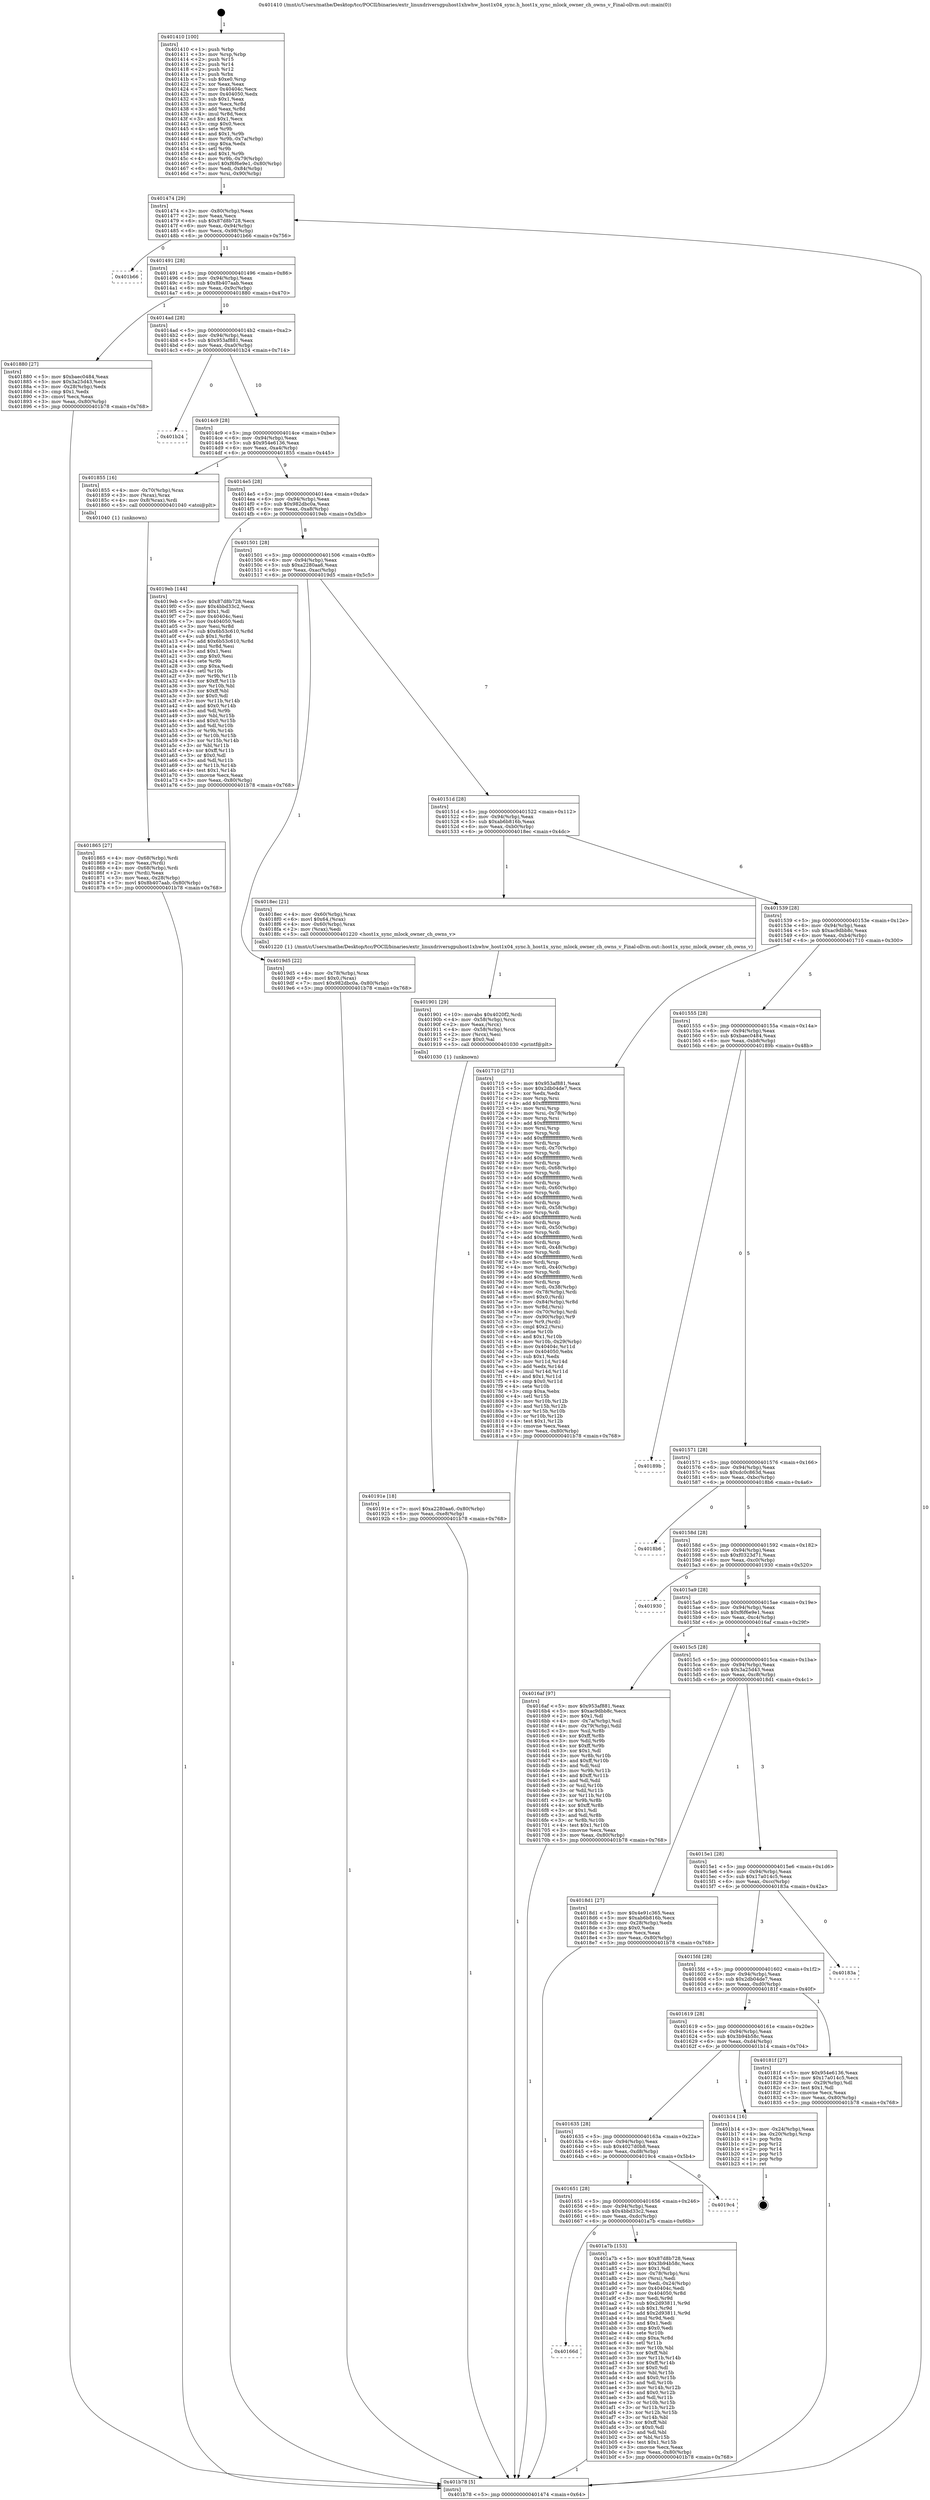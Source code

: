 digraph "0x401410" {
  label = "0x401410 (/mnt/c/Users/mathe/Desktop/tcc/POCII/binaries/extr_linuxdriversgpuhost1xhwhw_host1x04_sync.h_host1x_sync_mlock_owner_ch_owns_v_Final-ollvm.out::main(0))"
  labelloc = "t"
  node[shape=record]

  Entry [label="",width=0.3,height=0.3,shape=circle,fillcolor=black,style=filled]
  "0x401474" [label="{
     0x401474 [29]\l
     | [instrs]\l
     &nbsp;&nbsp;0x401474 \<+3\>: mov -0x80(%rbp),%eax\l
     &nbsp;&nbsp;0x401477 \<+2\>: mov %eax,%ecx\l
     &nbsp;&nbsp;0x401479 \<+6\>: sub $0x87d8b728,%ecx\l
     &nbsp;&nbsp;0x40147f \<+6\>: mov %eax,-0x94(%rbp)\l
     &nbsp;&nbsp;0x401485 \<+6\>: mov %ecx,-0x98(%rbp)\l
     &nbsp;&nbsp;0x40148b \<+6\>: je 0000000000401b66 \<main+0x756\>\l
  }"]
  "0x401b66" [label="{
     0x401b66\l
  }", style=dashed]
  "0x401491" [label="{
     0x401491 [28]\l
     | [instrs]\l
     &nbsp;&nbsp;0x401491 \<+5\>: jmp 0000000000401496 \<main+0x86\>\l
     &nbsp;&nbsp;0x401496 \<+6\>: mov -0x94(%rbp),%eax\l
     &nbsp;&nbsp;0x40149c \<+5\>: sub $0x8b407aab,%eax\l
     &nbsp;&nbsp;0x4014a1 \<+6\>: mov %eax,-0x9c(%rbp)\l
     &nbsp;&nbsp;0x4014a7 \<+6\>: je 0000000000401880 \<main+0x470\>\l
  }"]
  Exit [label="",width=0.3,height=0.3,shape=circle,fillcolor=black,style=filled,peripheries=2]
  "0x401880" [label="{
     0x401880 [27]\l
     | [instrs]\l
     &nbsp;&nbsp;0x401880 \<+5\>: mov $0xbaec0484,%eax\l
     &nbsp;&nbsp;0x401885 \<+5\>: mov $0x3a25d43,%ecx\l
     &nbsp;&nbsp;0x40188a \<+3\>: mov -0x28(%rbp),%edx\l
     &nbsp;&nbsp;0x40188d \<+3\>: cmp $0x1,%edx\l
     &nbsp;&nbsp;0x401890 \<+3\>: cmovl %ecx,%eax\l
     &nbsp;&nbsp;0x401893 \<+3\>: mov %eax,-0x80(%rbp)\l
     &nbsp;&nbsp;0x401896 \<+5\>: jmp 0000000000401b78 \<main+0x768\>\l
  }"]
  "0x4014ad" [label="{
     0x4014ad [28]\l
     | [instrs]\l
     &nbsp;&nbsp;0x4014ad \<+5\>: jmp 00000000004014b2 \<main+0xa2\>\l
     &nbsp;&nbsp;0x4014b2 \<+6\>: mov -0x94(%rbp),%eax\l
     &nbsp;&nbsp;0x4014b8 \<+5\>: sub $0x953af881,%eax\l
     &nbsp;&nbsp;0x4014bd \<+6\>: mov %eax,-0xa0(%rbp)\l
     &nbsp;&nbsp;0x4014c3 \<+6\>: je 0000000000401b24 \<main+0x714\>\l
  }"]
  "0x40166d" [label="{
     0x40166d\l
  }", style=dashed]
  "0x401b24" [label="{
     0x401b24\l
  }", style=dashed]
  "0x4014c9" [label="{
     0x4014c9 [28]\l
     | [instrs]\l
     &nbsp;&nbsp;0x4014c9 \<+5\>: jmp 00000000004014ce \<main+0xbe\>\l
     &nbsp;&nbsp;0x4014ce \<+6\>: mov -0x94(%rbp),%eax\l
     &nbsp;&nbsp;0x4014d4 \<+5\>: sub $0x954e6136,%eax\l
     &nbsp;&nbsp;0x4014d9 \<+6\>: mov %eax,-0xa4(%rbp)\l
     &nbsp;&nbsp;0x4014df \<+6\>: je 0000000000401855 \<main+0x445\>\l
  }"]
  "0x401a7b" [label="{
     0x401a7b [153]\l
     | [instrs]\l
     &nbsp;&nbsp;0x401a7b \<+5\>: mov $0x87d8b728,%eax\l
     &nbsp;&nbsp;0x401a80 \<+5\>: mov $0x3b94b58c,%ecx\l
     &nbsp;&nbsp;0x401a85 \<+2\>: mov $0x1,%dl\l
     &nbsp;&nbsp;0x401a87 \<+4\>: mov -0x78(%rbp),%rsi\l
     &nbsp;&nbsp;0x401a8b \<+2\>: mov (%rsi),%edi\l
     &nbsp;&nbsp;0x401a8d \<+3\>: mov %edi,-0x24(%rbp)\l
     &nbsp;&nbsp;0x401a90 \<+7\>: mov 0x40404c,%edi\l
     &nbsp;&nbsp;0x401a97 \<+8\>: mov 0x404050,%r8d\l
     &nbsp;&nbsp;0x401a9f \<+3\>: mov %edi,%r9d\l
     &nbsp;&nbsp;0x401aa2 \<+7\>: sub $0x2d93811,%r9d\l
     &nbsp;&nbsp;0x401aa9 \<+4\>: sub $0x1,%r9d\l
     &nbsp;&nbsp;0x401aad \<+7\>: add $0x2d93811,%r9d\l
     &nbsp;&nbsp;0x401ab4 \<+4\>: imul %r9d,%edi\l
     &nbsp;&nbsp;0x401ab8 \<+3\>: and $0x1,%edi\l
     &nbsp;&nbsp;0x401abb \<+3\>: cmp $0x0,%edi\l
     &nbsp;&nbsp;0x401abe \<+4\>: sete %r10b\l
     &nbsp;&nbsp;0x401ac2 \<+4\>: cmp $0xa,%r8d\l
     &nbsp;&nbsp;0x401ac6 \<+4\>: setl %r11b\l
     &nbsp;&nbsp;0x401aca \<+3\>: mov %r10b,%bl\l
     &nbsp;&nbsp;0x401acd \<+3\>: xor $0xff,%bl\l
     &nbsp;&nbsp;0x401ad0 \<+3\>: mov %r11b,%r14b\l
     &nbsp;&nbsp;0x401ad3 \<+4\>: xor $0xff,%r14b\l
     &nbsp;&nbsp;0x401ad7 \<+3\>: xor $0x0,%dl\l
     &nbsp;&nbsp;0x401ada \<+3\>: mov %bl,%r15b\l
     &nbsp;&nbsp;0x401add \<+4\>: and $0x0,%r15b\l
     &nbsp;&nbsp;0x401ae1 \<+3\>: and %dl,%r10b\l
     &nbsp;&nbsp;0x401ae4 \<+3\>: mov %r14b,%r12b\l
     &nbsp;&nbsp;0x401ae7 \<+4\>: and $0x0,%r12b\l
     &nbsp;&nbsp;0x401aeb \<+3\>: and %dl,%r11b\l
     &nbsp;&nbsp;0x401aee \<+3\>: or %r10b,%r15b\l
     &nbsp;&nbsp;0x401af1 \<+3\>: or %r11b,%r12b\l
     &nbsp;&nbsp;0x401af4 \<+3\>: xor %r12b,%r15b\l
     &nbsp;&nbsp;0x401af7 \<+3\>: or %r14b,%bl\l
     &nbsp;&nbsp;0x401afa \<+3\>: xor $0xff,%bl\l
     &nbsp;&nbsp;0x401afd \<+3\>: or $0x0,%dl\l
     &nbsp;&nbsp;0x401b00 \<+2\>: and %dl,%bl\l
     &nbsp;&nbsp;0x401b02 \<+3\>: or %bl,%r15b\l
     &nbsp;&nbsp;0x401b05 \<+4\>: test $0x1,%r15b\l
     &nbsp;&nbsp;0x401b09 \<+3\>: cmovne %ecx,%eax\l
     &nbsp;&nbsp;0x401b0c \<+3\>: mov %eax,-0x80(%rbp)\l
     &nbsp;&nbsp;0x401b0f \<+5\>: jmp 0000000000401b78 \<main+0x768\>\l
  }"]
  "0x401855" [label="{
     0x401855 [16]\l
     | [instrs]\l
     &nbsp;&nbsp;0x401855 \<+4\>: mov -0x70(%rbp),%rax\l
     &nbsp;&nbsp;0x401859 \<+3\>: mov (%rax),%rax\l
     &nbsp;&nbsp;0x40185c \<+4\>: mov 0x8(%rax),%rdi\l
     &nbsp;&nbsp;0x401860 \<+5\>: call 0000000000401040 \<atoi@plt\>\l
     | [calls]\l
     &nbsp;&nbsp;0x401040 \{1\} (unknown)\l
  }"]
  "0x4014e5" [label="{
     0x4014e5 [28]\l
     | [instrs]\l
     &nbsp;&nbsp;0x4014e5 \<+5\>: jmp 00000000004014ea \<main+0xda\>\l
     &nbsp;&nbsp;0x4014ea \<+6\>: mov -0x94(%rbp),%eax\l
     &nbsp;&nbsp;0x4014f0 \<+5\>: sub $0x982dbc0a,%eax\l
     &nbsp;&nbsp;0x4014f5 \<+6\>: mov %eax,-0xa8(%rbp)\l
     &nbsp;&nbsp;0x4014fb \<+6\>: je 00000000004019eb \<main+0x5db\>\l
  }"]
  "0x401651" [label="{
     0x401651 [28]\l
     | [instrs]\l
     &nbsp;&nbsp;0x401651 \<+5\>: jmp 0000000000401656 \<main+0x246\>\l
     &nbsp;&nbsp;0x401656 \<+6\>: mov -0x94(%rbp),%eax\l
     &nbsp;&nbsp;0x40165c \<+5\>: sub $0x4bbd33c2,%eax\l
     &nbsp;&nbsp;0x401661 \<+6\>: mov %eax,-0xdc(%rbp)\l
     &nbsp;&nbsp;0x401667 \<+6\>: je 0000000000401a7b \<main+0x66b\>\l
  }"]
  "0x4019eb" [label="{
     0x4019eb [144]\l
     | [instrs]\l
     &nbsp;&nbsp;0x4019eb \<+5\>: mov $0x87d8b728,%eax\l
     &nbsp;&nbsp;0x4019f0 \<+5\>: mov $0x4bbd33c2,%ecx\l
     &nbsp;&nbsp;0x4019f5 \<+2\>: mov $0x1,%dl\l
     &nbsp;&nbsp;0x4019f7 \<+7\>: mov 0x40404c,%esi\l
     &nbsp;&nbsp;0x4019fe \<+7\>: mov 0x404050,%edi\l
     &nbsp;&nbsp;0x401a05 \<+3\>: mov %esi,%r8d\l
     &nbsp;&nbsp;0x401a08 \<+7\>: sub $0x6b53c610,%r8d\l
     &nbsp;&nbsp;0x401a0f \<+4\>: sub $0x1,%r8d\l
     &nbsp;&nbsp;0x401a13 \<+7\>: add $0x6b53c610,%r8d\l
     &nbsp;&nbsp;0x401a1a \<+4\>: imul %r8d,%esi\l
     &nbsp;&nbsp;0x401a1e \<+3\>: and $0x1,%esi\l
     &nbsp;&nbsp;0x401a21 \<+3\>: cmp $0x0,%esi\l
     &nbsp;&nbsp;0x401a24 \<+4\>: sete %r9b\l
     &nbsp;&nbsp;0x401a28 \<+3\>: cmp $0xa,%edi\l
     &nbsp;&nbsp;0x401a2b \<+4\>: setl %r10b\l
     &nbsp;&nbsp;0x401a2f \<+3\>: mov %r9b,%r11b\l
     &nbsp;&nbsp;0x401a32 \<+4\>: xor $0xff,%r11b\l
     &nbsp;&nbsp;0x401a36 \<+3\>: mov %r10b,%bl\l
     &nbsp;&nbsp;0x401a39 \<+3\>: xor $0xff,%bl\l
     &nbsp;&nbsp;0x401a3c \<+3\>: xor $0x0,%dl\l
     &nbsp;&nbsp;0x401a3f \<+3\>: mov %r11b,%r14b\l
     &nbsp;&nbsp;0x401a42 \<+4\>: and $0x0,%r14b\l
     &nbsp;&nbsp;0x401a46 \<+3\>: and %dl,%r9b\l
     &nbsp;&nbsp;0x401a49 \<+3\>: mov %bl,%r15b\l
     &nbsp;&nbsp;0x401a4c \<+4\>: and $0x0,%r15b\l
     &nbsp;&nbsp;0x401a50 \<+3\>: and %dl,%r10b\l
     &nbsp;&nbsp;0x401a53 \<+3\>: or %r9b,%r14b\l
     &nbsp;&nbsp;0x401a56 \<+3\>: or %r10b,%r15b\l
     &nbsp;&nbsp;0x401a59 \<+3\>: xor %r15b,%r14b\l
     &nbsp;&nbsp;0x401a5c \<+3\>: or %bl,%r11b\l
     &nbsp;&nbsp;0x401a5f \<+4\>: xor $0xff,%r11b\l
     &nbsp;&nbsp;0x401a63 \<+3\>: or $0x0,%dl\l
     &nbsp;&nbsp;0x401a66 \<+3\>: and %dl,%r11b\l
     &nbsp;&nbsp;0x401a69 \<+3\>: or %r11b,%r14b\l
     &nbsp;&nbsp;0x401a6c \<+4\>: test $0x1,%r14b\l
     &nbsp;&nbsp;0x401a70 \<+3\>: cmovne %ecx,%eax\l
     &nbsp;&nbsp;0x401a73 \<+3\>: mov %eax,-0x80(%rbp)\l
     &nbsp;&nbsp;0x401a76 \<+5\>: jmp 0000000000401b78 \<main+0x768\>\l
  }"]
  "0x401501" [label="{
     0x401501 [28]\l
     | [instrs]\l
     &nbsp;&nbsp;0x401501 \<+5\>: jmp 0000000000401506 \<main+0xf6\>\l
     &nbsp;&nbsp;0x401506 \<+6\>: mov -0x94(%rbp),%eax\l
     &nbsp;&nbsp;0x40150c \<+5\>: sub $0xa2280aa6,%eax\l
     &nbsp;&nbsp;0x401511 \<+6\>: mov %eax,-0xac(%rbp)\l
     &nbsp;&nbsp;0x401517 \<+6\>: je 00000000004019d5 \<main+0x5c5\>\l
  }"]
  "0x4019c4" [label="{
     0x4019c4\l
  }", style=dashed]
  "0x4019d5" [label="{
     0x4019d5 [22]\l
     | [instrs]\l
     &nbsp;&nbsp;0x4019d5 \<+4\>: mov -0x78(%rbp),%rax\l
     &nbsp;&nbsp;0x4019d9 \<+6\>: movl $0x0,(%rax)\l
     &nbsp;&nbsp;0x4019df \<+7\>: movl $0x982dbc0a,-0x80(%rbp)\l
     &nbsp;&nbsp;0x4019e6 \<+5\>: jmp 0000000000401b78 \<main+0x768\>\l
  }"]
  "0x40151d" [label="{
     0x40151d [28]\l
     | [instrs]\l
     &nbsp;&nbsp;0x40151d \<+5\>: jmp 0000000000401522 \<main+0x112\>\l
     &nbsp;&nbsp;0x401522 \<+6\>: mov -0x94(%rbp),%eax\l
     &nbsp;&nbsp;0x401528 \<+5\>: sub $0xab6b816b,%eax\l
     &nbsp;&nbsp;0x40152d \<+6\>: mov %eax,-0xb0(%rbp)\l
     &nbsp;&nbsp;0x401533 \<+6\>: je 00000000004018ec \<main+0x4dc\>\l
  }"]
  "0x401635" [label="{
     0x401635 [28]\l
     | [instrs]\l
     &nbsp;&nbsp;0x401635 \<+5\>: jmp 000000000040163a \<main+0x22a\>\l
     &nbsp;&nbsp;0x40163a \<+6\>: mov -0x94(%rbp),%eax\l
     &nbsp;&nbsp;0x401640 \<+5\>: sub $0x4027d0b8,%eax\l
     &nbsp;&nbsp;0x401645 \<+6\>: mov %eax,-0xd8(%rbp)\l
     &nbsp;&nbsp;0x40164b \<+6\>: je 00000000004019c4 \<main+0x5b4\>\l
  }"]
  "0x4018ec" [label="{
     0x4018ec [21]\l
     | [instrs]\l
     &nbsp;&nbsp;0x4018ec \<+4\>: mov -0x60(%rbp),%rax\l
     &nbsp;&nbsp;0x4018f0 \<+6\>: movl $0x64,(%rax)\l
     &nbsp;&nbsp;0x4018f6 \<+4\>: mov -0x60(%rbp),%rax\l
     &nbsp;&nbsp;0x4018fa \<+2\>: mov (%rax),%edi\l
     &nbsp;&nbsp;0x4018fc \<+5\>: call 0000000000401220 \<host1x_sync_mlock_owner_ch_owns_v\>\l
     | [calls]\l
     &nbsp;&nbsp;0x401220 \{1\} (/mnt/c/Users/mathe/Desktop/tcc/POCII/binaries/extr_linuxdriversgpuhost1xhwhw_host1x04_sync.h_host1x_sync_mlock_owner_ch_owns_v_Final-ollvm.out::host1x_sync_mlock_owner_ch_owns_v)\l
  }"]
  "0x401539" [label="{
     0x401539 [28]\l
     | [instrs]\l
     &nbsp;&nbsp;0x401539 \<+5\>: jmp 000000000040153e \<main+0x12e\>\l
     &nbsp;&nbsp;0x40153e \<+6\>: mov -0x94(%rbp),%eax\l
     &nbsp;&nbsp;0x401544 \<+5\>: sub $0xac9dbb8c,%eax\l
     &nbsp;&nbsp;0x401549 \<+6\>: mov %eax,-0xb4(%rbp)\l
     &nbsp;&nbsp;0x40154f \<+6\>: je 0000000000401710 \<main+0x300\>\l
  }"]
  "0x401b14" [label="{
     0x401b14 [16]\l
     | [instrs]\l
     &nbsp;&nbsp;0x401b14 \<+3\>: mov -0x24(%rbp),%eax\l
     &nbsp;&nbsp;0x401b17 \<+4\>: lea -0x20(%rbp),%rsp\l
     &nbsp;&nbsp;0x401b1b \<+1\>: pop %rbx\l
     &nbsp;&nbsp;0x401b1c \<+2\>: pop %r12\l
     &nbsp;&nbsp;0x401b1e \<+2\>: pop %r14\l
     &nbsp;&nbsp;0x401b20 \<+2\>: pop %r15\l
     &nbsp;&nbsp;0x401b22 \<+1\>: pop %rbp\l
     &nbsp;&nbsp;0x401b23 \<+1\>: ret\l
  }"]
  "0x401710" [label="{
     0x401710 [271]\l
     | [instrs]\l
     &nbsp;&nbsp;0x401710 \<+5\>: mov $0x953af881,%eax\l
     &nbsp;&nbsp;0x401715 \<+5\>: mov $0x2db04de7,%ecx\l
     &nbsp;&nbsp;0x40171a \<+2\>: xor %edx,%edx\l
     &nbsp;&nbsp;0x40171c \<+3\>: mov %rsp,%rsi\l
     &nbsp;&nbsp;0x40171f \<+4\>: add $0xfffffffffffffff0,%rsi\l
     &nbsp;&nbsp;0x401723 \<+3\>: mov %rsi,%rsp\l
     &nbsp;&nbsp;0x401726 \<+4\>: mov %rsi,-0x78(%rbp)\l
     &nbsp;&nbsp;0x40172a \<+3\>: mov %rsp,%rsi\l
     &nbsp;&nbsp;0x40172d \<+4\>: add $0xfffffffffffffff0,%rsi\l
     &nbsp;&nbsp;0x401731 \<+3\>: mov %rsi,%rsp\l
     &nbsp;&nbsp;0x401734 \<+3\>: mov %rsp,%rdi\l
     &nbsp;&nbsp;0x401737 \<+4\>: add $0xfffffffffffffff0,%rdi\l
     &nbsp;&nbsp;0x40173b \<+3\>: mov %rdi,%rsp\l
     &nbsp;&nbsp;0x40173e \<+4\>: mov %rdi,-0x70(%rbp)\l
     &nbsp;&nbsp;0x401742 \<+3\>: mov %rsp,%rdi\l
     &nbsp;&nbsp;0x401745 \<+4\>: add $0xfffffffffffffff0,%rdi\l
     &nbsp;&nbsp;0x401749 \<+3\>: mov %rdi,%rsp\l
     &nbsp;&nbsp;0x40174c \<+4\>: mov %rdi,-0x68(%rbp)\l
     &nbsp;&nbsp;0x401750 \<+3\>: mov %rsp,%rdi\l
     &nbsp;&nbsp;0x401753 \<+4\>: add $0xfffffffffffffff0,%rdi\l
     &nbsp;&nbsp;0x401757 \<+3\>: mov %rdi,%rsp\l
     &nbsp;&nbsp;0x40175a \<+4\>: mov %rdi,-0x60(%rbp)\l
     &nbsp;&nbsp;0x40175e \<+3\>: mov %rsp,%rdi\l
     &nbsp;&nbsp;0x401761 \<+4\>: add $0xfffffffffffffff0,%rdi\l
     &nbsp;&nbsp;0x401765 \<+3\>: mov %rdi,%rsp\l
     &nbsp;&nbsp;0x401768 \<+4\>: mov %rdi,-0x58(%rbp)\l
     &nbsp;&nbsp;0x40176c \<+3\>: mov %rsp,%rdi\l
     &nbsp;&nbsp;0x40176f \<+4\>: add $0xfffffffffffffff0,%rdi\l
     &nbsp;&nbsp;0x401773 \<+3\>: mov %rdi,%rsp\l
     &nbsp;&nbsp;0x401776 \<+4\>: mov %rdi,-0x50(%rbp)\l
     &nbsp;&nbsp;0x40177a \<+3\>: mov %rsp,%rdi\l
     &nbsp;&nbsp;0x40177d \<+4\>: add $0xfffffffffffffff0,%rdi\l
     &nbsp;&nbsp;0x401781 \<+3\>: mov %rdi,%rsp\l
     &nbsp;&nbsp;0x401784 \<+4\>: mov %rdi,-0x48(%rbp)\l
     &nbsp;&nbsp;0x401788 \<+3\>: mov %rsp,%rdi\l
     &nbsp;&nbsp;0x40178b \<+4\>: add $0xfffffffffffffff0,%rdi\l
     &nbsp;&nbsp;0x40178f \<+3\>: mov %rdi,%rsp\l
     &nbsp;&nbsp;0x401792 \<+4\>: mov %rdi,-0x40(%rbp)\l
     &nbsp;&nbsp;0x401796 \<+3\>: mov %rsp,%rdi\l
     &nbsp;&nbsp;0x401799 \<+4\>: add $0xfffffffffffffff0,%rdi\l
     &nbsp;&nbsp;0x40179d \<+3\>: mov %rdi,%rsp\l
     &nbsp;&nbsp;0x4017a0 \<+4\>: mov %rdi,-0x38(%rbp)\l
     &nbsp;&nbsp;0x4017a4 \<+4\>: mov -0x78(%rbp),%rdi\l
     &nbsp;&nbsp;0x4017a8 \<+6\>: movl $0x0,(%rdi)\l
     &nbsp;&nbsp;0x4017ae \<+7\>: mov -0x84(%rbp),%r8d\l
     &nbsp;&nbsp;0x4017b5 \<+3\>: mov %r8d,(%rsi)\l
     &nbsp;&nbsp;0x4017b8 \<+4\>: mov -0x70(%rbp),%rdi\l
     &nbsp;&nbsp;0x4017bc \<+7\>: mov -0x90(%rbp),%r9\l
     &nbsp;&nbsp;0x4017c3 \<+3\>: mov %r9,(%rdi)\l
     &nbsp;&nbsp;0x4017c6 \<+3\>: cmpl $0x2,(%rsi)\l
     &nbsp;&nbsp;0x4017c9 \<+4\>: setne %r10b\l
     &nbsp;&nbsp;0x4017cd \<+4\>: and $0x1,%r10b\l
     &nbsp;&nbsp;0x4017d1 \<+4\>: mov %r10b,-0x29(%rbp)\l
     &nbsp;&nbsp;0x4017d5 \<+8\>: mov 0x40404c,%r11d\l
     &nbsp;&nbsp;0x4017dd \<+7\>: mov 0x404050,%ebx\l
     &nbsp;&nbsp;0x4017e4 \<+3\>: sub $0x1,%edx\l
     &nbsp;&nbsp;0x4017e7 \<+3\>: mov %r11d,%r14d\l
     &nbsp;&nbsp;0x4017ea \<+3\>: add %edx,%r14d\l
     &nbsp;&nbsp;0x4017ed \<+4\>: imul %r14d,%r11d\l
     &nbsp;&nbsp;0x4017f1 \<+4\>: and $0x1,%r11d\l
     &nbsp;&nbsp;0x4017f5 \<+4\>: cmp $0x0,%r11d\l
     &nbsp;&nbsp;0x4017f9 \<+4\>: sete %r10b\l
     &nbsp;&nbsp;0x4017fd \<+3\>: cmp $0xa,%ebx\l
     &nbsp;&nbsp;0x401800 \<+4\>: setl %r15b\l
     &nbsp;&nbsp;0x401804 \<+3\>: mov %r10b,%r12b\l
     &nbsp;&nbsp;0x401807 \<+3\>: and %r15b,%r12b\l
     &nbsp;&nbsp;0x40180a \<+3\>: xor %r15b,%r10b\l
     &nbsp;&nbsp;0x40180d \<+3\>: or %r10b,%r12b\l
     &nbsp;&nbsp;0x401810 \<+4\>: test $0x1,%r12b\l
     &nbsp;&nbsp;0x401814 \<+3\>: cmovne %ecx,%eax\l
     &nbsp;&nbsp;0x401817 \<+3\>: mov %eax,-0x80(%rbp)\l
     &nbsp;&nbsp;0x40181a \<+5\>: jmp 0000000000401b78 \<main+0x768\>\l
  }"]
  "0x401555" [label="{
     0x401555 [28]\l
     | [instrs]\l
     &nbsp;&nbsp;0x401555 \<+5\>: jmp 000000000040155a \<main+0x14a\>\l
     &nbsp;&nbsp;0x40155a \<+6\>: mov -0x94(%rbp),%eax\l
     &nbsp;&nbsp;0x401560 \<+5\>: sub $0xbaec0484,%eax\l
     &nbsp;&nbsp;0x401565 \<+6\>: mov %eax,-0xb8(%rbp)\l
     &nbsp;&nbsp;0x40156b \<+6\>: je 000000000040189b \<main+0x48b\>\l
  }"]
  "0x40191e" [label="{
     0x40191e [18]\l
     | [instrs]\l
     &nbsp;&nbsp;0x40191e \<+7\>: movl $0xa2280aa6,-0x80(%rbp)\l
     &nbsp;&nbsp;0x401925 \<+6\>: mov %eax,-0xe8(%rbp)\l
     &nbsp;&nbsp;0x40192b \<+5\>: jmp 0000000000401b78 \<main+0x768\>\l
  }"]
  "0x40189b" [label="{
     0x40189b\l
  }", style=dashed]
  "0x401571" [label="{
     0x401571 [28]\l
     | [instrs]\l
     &nbsp;&nbsp;0x401571 \<+5\>: jmp 0000000000401576 \<main+0x166\>\l
     &nbsp;&nbsp;0x401576 \<+6\>: mov -0x94(%rbp),%eax\l
     &nbsp;&nbsp;0x40157c \<+5\>: sub $0xdc0c863d,%eax\l
     &nbsp;&nbsp;0x401581 \<+6\>: mov %eax,-0xbc(%rbp)\l
     &nbsp;&nbsp;0x401587 \<+6\>: je 00000000004018b6 \<main+0x4a6\>\l
  }"]
  "0x401901" [label="{
     0x401901 [29]\l
     | [instrs]\l
     &nbsp;&nbsp;0x401901 \<+10\>: movabs $0x4020f2,%rdi\l
     &nbsp;&nbsp;0x40190b \<+4\>: mov -0x58(%rbp),%rcx\l
     &nbsp;&nbsp;0x40190f \<+2\>: mov %eax,(%rcx)\l
     &nbsp;&nbsp;0x401911 \<+4\>: mov -0x58(%rbp),%rcx\l
     &nbsp;&nbsp;0x401915 \<+2\>: mov (%rcx),%esi\l
     &nbsp;&nbsp;0x401917 \<+2\>: mov $0x0,%al\l
     &nbsp;&nbsp;0x401919 \<+5\>: call 0000000000401030 \<printf@plt\>\l
     | [calls]\l
     &nbsp;&nbsp;0x401030 \{1\} (unknown)\l
  }"]
  "0x4018b6" [label="{
     0x4018b6\l
  }", style=dashed]
  "0x40158d" [label="{
     0x40158d [28]\l
     | [instrs]\l
     &nbsp;&nbsp;0x40158d \<+5\>: jmp 0000000000401592 \<main+0x182\>\l
     &nbsp;&nbsp;0x401592 \<+6\>: mov -0x94(%rbp),%eax\l
     &nbsp;&nbsp;0x401598 \<+5\>: sub $0xf0323d71,%eax\l
     &nbsp;&nbsp;0x40159d \<+6\>: mov %eax,-0xc0(%rbp)\l
     &nbsp;&nbsp;0x4015a3 \<+6\>: je 0000000000401930 \<main+0x520\>\l
  }"]
  "0x401865" [label="{
     0x401865 [27]\l
     | [instrs]\l
     &nbsp;&nbsp;0x401865 \<+4\>: mov -0x68(%rbp),%rdi\l
     &nbsp;&nbsp;0x401869 \<+2\>: mov %eax,(%rdi)\l
     &nbsp;&nbsp;0x40186b \<+4\>: mov -0x68(%rbp),%rdi\l
     &nbsp;&nbsp;0x40186f \<+2\>: mov (%rdi),%eax\l
     &nbsp;&nbsp;0x401871 \<+3\>: mov %eax,-0x28(%rbp)\l
     &nbsp;&nbsp;0x401874 \<+7\>: movl $0x8b407aab,-0x80(%rbp)\l
     &nbsp;&nbsp;0x40187b \<+5\>: jmp 0000000000401b78 \<main+0x768\>\l
  }"]
  "0x401930" [label="{
     0x401930\l
  }", style=dashed]
  "0x4015a9" [label="{
     0x4015a9 [28]\l
     | [instrs]\l
     &nbsp;&nbsp;0x4015a9 \<+5\>: jmp 00000000004015ae \<main+0x19e\>\l
     &nbsp;&nbsp;0x4015ae \<+6\>: mov -0x94(%rbp),%eax\l
     &nbsp;&nbsp;0x4015b4 \<+5\>: sub $0xf6f6e9e1,%eax\l
     &nbsp;&nbsp;0x4015b9 \<+6\>: mov %eax,-0xc4(%rbp)\l
     &nbsp;&nbsp;0x4015bf \<+6\>: je 00000000004016af \<main+0x29f\>\l
  }"]
  "0x401619" [label="{
     0x401619 [28]\l
     | [instrs]\l
     &nbsp;&nbsp;0x401619 \<+5\>: jmp 000000000040161e \<main+0x20e\>\l
     &nbsp;&nbsp;0x40161e \<+6\>: mov -0x94(%rbp),%eax\l
     &nbsp;&nbsp;0x401624 \<+5\>: sub $0x3b94b58c,%eax\l
     &nbsp;&nbsp;0x401629 \<+6\>: mov %eax,-0xd4(%rbp)\l
     &nbsp;&nbsp;0x40162f \<+6\>: je 0000000000401b14 \<main+0x704\>\l
  }"]
  "0x4016af" [label="{
     0x4016af [97]\l
     | [instrs]\l
     &nbsp;&nbsp;0x4016af \<+5\>: mov $0x953af881,%eax\l
     &nbsp;&nbsp;0x4016b4 \<+5\>: mov $0xac9dbb8c,%ecx\l
     &nbsp;&nbsp;0x4016b9 \<+2\>: mov $0x1,%dl\l
     &nbsp;&nbsp;0x4016bb \<+4\>: mov -0x7a(%rbp),%sil\l
     &nbsp;&nbsp;0x4016bf \<+4\>: mov -0x79(%rbp),%dil\l
     &nbsp;&nbsp;0x4016c3 \<+3\>: mov %sil,%r8b\l
     &nbsp;&nbsp;0x4016c6 \<+4\>: xor $0xff,%r8b\l
     &nbsp;&nbsp;0x4016ca \<+3\>: mov %dil,%r9b\l
     &nbsp;&nbsp;0x4016cd \<+4\>: xor $0xff,%r9b\l
     &nbsp;&nbsp;0x4016d1 \<+3\>: xor $0x1,%dl\l
     &nbsp;&nbsp;0x4016d4 \<+3\>: mov %r8b,%r10b\l
     &nbsp;&nbsp;0x4016d7 \<+4\>: and $0xff,%r10b\l
     &nbsp;&nbsp;0x4016db \<+3\>: and %dl,%sil\l
     &nbsp;&nbsp;0x4016de \<+3\>: mov %r9b,%r11b\l
     &nbsp;&nbsp;0x4016e1 \<+4\>: and $0xff,%r11b\l
     &nbsp;&nbsp;0x4016e5 \<+3\>: and %dl,%dil\l
     &nbsp;&nbsp;0x4016e8 \<+3\>: or %sil,%r10b\l
     &nbsp;&nbsp;0x4016eb \<+3\>: or %dil,%r11b\l
     &nbsp;&nbsp;0x4016ee \<+3\>: xor %r11b,%r10b\l
     &nbsp;&nbsp;0x4016f1 \<+3\>: or %r9b,%r8b\l
     &nbsp;&nbsp;0x4016f4 \<+4\>: xor $0xff,%r8b\l
     &nbsp;&nbsp;0x4016f8 \<+3\>: or $0x1,%dl\l
     &nbsp;&nbsp;0x4016fb \<+3\>: and %dl,%r8b\l
     &nbsp;&nbsp;0x4016fe \<+3\>: or %r8b,%r10b\l
     &nbsp;&nbsp;0x401701 \<+4\>: test $0x1,%r10b\l
     &nbsp;&nbsp;0x401705 \<+3\>: cmovne %ecx,%eax\l
     &nbsp;&nbsp;0x401708 \<+3\>: mov %eax,-0x80(%rbp)\l
     &nbsp;&nbsp;0x40170b \<+5\>: jmp 0000000000401b78 \<main+0x768\>\l
  }"]
  "0x4015c5" [label="{
     0x4015c5 [28]\l
     | [instrs]\l
     &nbsp;&nbsp;0x4015c5 \<+5\>: jmp 00000000004015ca \<main+0x1ba\>\l
     &nbsp;&nbsp;0x4015ca \<+6\>: mov -0x94(%rbp),%eax\l
     &nbsp;&nbsp;0x4015d0 \<+5\>: sub $0x3a25d43,%eax\l
     &nbsp;&nbsp;0x4015d5 \<+6\>: mov %eax,-0xc8(%rbp)\l
     &nbsp;&nbsp;0x4015db \<+6\>: je 00000000004018d1 \<main+0x4c1\>\l
  }"]
  "0x401b78" [label="{
     0x401b78 [5]\l
     | [instrs]\l
     &nbsp;&nbsp;0x401b78 \<+5\>: jmp 0000000000401474 \<main+0x64\>\l
  }"]
  "0x401410" [label="{
     0x401410 [100]\l
     | [instrs]\l
     &nbsp;&nbsp;0x401410 \<+1\>: push %rbp\l
     &nbsp;&nbsp;0x401411 \<+3\>: mov %rsp,%rbp\l
     &nbsp;&nbsp;0x401414 \<+2\>: push %r15\l
     &nbsp;&nbsp;0x401416 \<+2\>: push %r14\l
     &nbsp;&nbsp;0x401418 \<+2\>: push %r12\l
     &nbsp;&nbsp;0x40141a \<+1\>: push %rbx\l
     &nbsp;&nbsp;0x40141b \<+7\>: sub $0xe0,%rsp\l
     &nbsp;&nbsp;0x401422 \<+2\>: xor %eax,%eax\l
     &nbsp;&nbsp;0x401424 \<+7\>: mov 0x40404c,%ecx\l
     &nbsp;&nbsp;0x40142b \<+7\>: mov 0x404050,%edx\l
     &nbsp;&nbsp;0x401432 \<+3\>: sub $0x1,%eax\l
     &nbsp;&nbsp;0x401435 \<+3\>: mov %ecx,%r8d\l
     &nbsp;&nbsp;0x401438 \<+3\>: add %eax,%r8d\l
     &nbsp;&nbsp;0x40143b \<+4\>: imul %r8d,%ecx\l
     &nbsp;&nbsp;0x40143f \<+3\>: and $0x1,%ecx\l
     &nbsp;&nbsp;0x401442 \<+3\>: cmp $0x0,%ecx\l
     &nbsp;&nbsp;0x401445 \<+4\>: sete %r9b\l
     &nbsp;&nbsp;0x401449 \<+4\>: and $0x1,%r9b\l
     &nbsp;&nbsp;0x40144d \<+4\>: mov %r9b,-0x7a(%rbp)\l
     &nbsp;&nbsp;0x401451 \<+3\>: cmp $0xa,%edx\l
     &nbsp;&nbsp;0x401454 \<+4\>: setl %r9b\l
     &nbsp;&nbsp;0x401458 \<+4\>: and $0x1,%r9b\l
     &nbsp;&nbsp;0x40145c \<+4\>: mov %r9b,-0x79(%rbp)\l
     &nbsp;&nbsp;0x401460 \<+7\>: movl $0xf6f6e9e1,-0x80(%rbp)\l
     &nbsp;&nbsp;0x401467 \<+6\>: mov %edi,-0x84(%rbp)\l
     &nbsp;&nbsp;0x40146d \<+7\>: mov %rsi,-0x90(%rbp)\l
  }"]
  "0x40181f" [label="{
     0x40181f [27]\l
     | [instrs]\l
     &nbsp;&nbsp;0x40181f \<+5\>: mov $0x954e6136,%eax\l
     &nbsp;&nbsp;0x401824 \<+5\>: mov $0x17a014c5,%ecx\l
     &nbsp;&nbsp;0x401829 \<+3\>: mov -0x29(%rbp),%dl\l
     &nbsp;&nbsp;0x40182c \<+3\>: test $0x1,%dl\l
     &nbsp;&nbsp;0x40182f \<+3\>: cmovne %ecx,%eax\l
     &nbsp;&nbsp;0x401832 \<+3\>: mov %eax,-0x80(%rbp)\l
     &nbsp;&nbsp;0x401835 \<+5\>: jmp 0000000000401b78 \<main+0x768\>\l
  }"]
  "0x4015fd" [label="{
     0x4015fd [28]\l
     | [instrs]\l
     &nbsp;&nbsp;0x4015fd \<+5\>: jmp 0000000000401602 \<main+0x1f2\>\l
     &nbsp;&nbsp;0x401602 \<+6\>: mov -0x94(%rbp),%eax\l
     &nbsp;&nbsp;0x401608 \<+5\>: sub $0x2db04de7,%eax\l
     &nbsp;&nbsp;0x40160d \<+6\>: mov %eax,-0xd0(%rbp)\l
     &nbsp;&nbsp;0x401613 \<+6\>: je 000000000040181f \<main+0x40f\>\l
  }"]
  "0x4018d1" [label="{
     0x4018d1 [27]\l
     | [instrs]\l
     &nbsp;&nbsp;0x4018d1 \<+5\>: mov $0x4e91c365,%eax\l
     &nbsp;&nbsp;0x4018d6 \<+5\>: mov $0xab6b816b,%ecx\l
     &nbsp;&nbsp;0x4018db \<+3\>: mov -0x28(%rbp),%edx\l
     &nbsp;&nbsp;0x4018de \<+3\>: cmp $0x0,%edx\l
     &nbsp;&nbsp;0x4018e1 \<+3\>: cmove %ecx,%eax\l
     &nbsp;&nbsp;0x4018e4 \<+3\>: mov %eax,-0x80(%rbp)\l
     &nbsp;&nbsp;0x4018e7 \<+5\>: jmp 0000000000401b78 \<main+0x768\>\l
  }"]
  "0x4015e1" [label="{
     0x4015e1 [28]\l
     | [instrs]\l
     &nbsp;&nbsp;0x4015e1 \<+5\>: jmp 00000000004015e6 \<main+0x1d6\>\l
     &nbsp;&nbsp;0x4015e6 \<+6\>: mov -0x94(%rbp),%eax\l
     &nbsp;&nbsp;0x4015ec \<+5\>: sub $0x17a014c5,%eax\l
     &nbsp;&nbsp;0x4015f1 \<+6\>: mov %eax,-0xcc(%rbp)\l
     &nbsp;&nbsp;0x4015f7 \<+6\>: je 000000000040183a \<main+0x42a\>\l
  }"]
  "0x40183a" [label="{
     0x40183a\l
  }", style=dashed]
  Entry -> "0x401410" [label=" 1"]
  "0x401474" -> "0x401b66" [label=" 0"]
  "0x401474" -> "0x401491" [label=" 11"]
  "0x401b14" -> Exit [label=" 1"]
  "0x401491" -> "0x401880" [label=" 1"]
  "0x401491" -> "0x4014ad" [label=" 10"]
  "0x401a7b" -> "0x401b78" [label=" 1"]
  "0x4014ad" -> "0x401b24" [label=" 0"]
  "0x4014ad" -> "0x4014c9" [label=" 10"]
  "0x401651" -> "0x40166d" [label=" 0"]
  "0x4014c9" -> "0x401855" [label=" 1"]
  "0x4014c9" -> "0x4014e5" [label=" 9"]
  "0x401651" -> "0x401a7b" [label=" 1"]
  "0x4014e5" -> "0x4019eb" [label=" 1"]
  "0x4014e5" -> "0x401501" [label=" 8"]
  "0x401635" -> "0x401651" [label=" 1"]
  "0x401501" -> "0x4019d5" [label=" 1"]
  "0x401501" -> "0x40151d" [label=" 7"]
  "0x401635" -> "0x4019c4" [label=" 0"]
  "0x40151d" -> "0x4018ec" [label=" 1"]
  "0x40151d" -> "0x401539" [label=" 6"]
  "0x401619" -> "0x401635" [label=" 1"]
  "0x401539" -> "0x401710" [label=" 1"]
  "0x401539" -> "0x401555" [label=" 5"]
  "0x401619" -> "0x401b14" [label=" 1"]
  "0x401555" -> "0x40189b" [label=" 0"]
  "0x401555" -> "0x401571" [label=" 5"]
  "0x4019eb" -> "0x401b78" [label=" 1"]
  "0x401571" -> "0x4018b6" [label=" 0"]
  "0x401571" -> "0x40158d" [label=" 5"]
  "0x4019d5" -> "0x401b78" [label=" 1"]
  "0x40158d" -> "0x401930" [label=" 0"]
  "0x40158d" -> "0x4015a9" [label=" 5"]
  "0x40191e" -> "0x401b78" [label=" 1"]
  "0x4015a9" -> "0x4016af" [label=" 1"]
  "0x4015a9" -> "0x4015c5" [label=" 4"]
  "0x4016af" -> "0x401b78" [label=" 1"]
  "0x401410" -> "0x401474" [label=" 1"]
  "0x401b78" -> "0x401474" [label=" 10"]
  "0x401901" -> "0x40191e" [label=" 1"]
  "0x401710" -> "0x401b78" [label=" 1"]
  "0x4018ec" -> "0x401901" [label=" 1"]
  "0x4015c5" -> "0x4018d1" [label=" 1"]
  "0x4015c5" -> "0x4015e1" [label=" 3"]
  "0x401880" -> "0x401b78" [label=" 1"]
  "0x4015e1" -> "0x40183a" [label=" 0"]
  "0x4015e1" -> "0x4015fd" [label=" 3"]
  "0x4018d1" -> "0x401b78" [label=" 1"]
  "0x4015fd" -> "0x40181f" [label=" 1"]
  "0x4015fd" -> "0x401619" [label=" 2"]
  "0x40181f" -> "0x401b78" [label=" 1"]
  "0x401855" -> "0x401865" [label=" 1"]
  "0x401865" -> "0x401b78" [label=" 1"]
}
